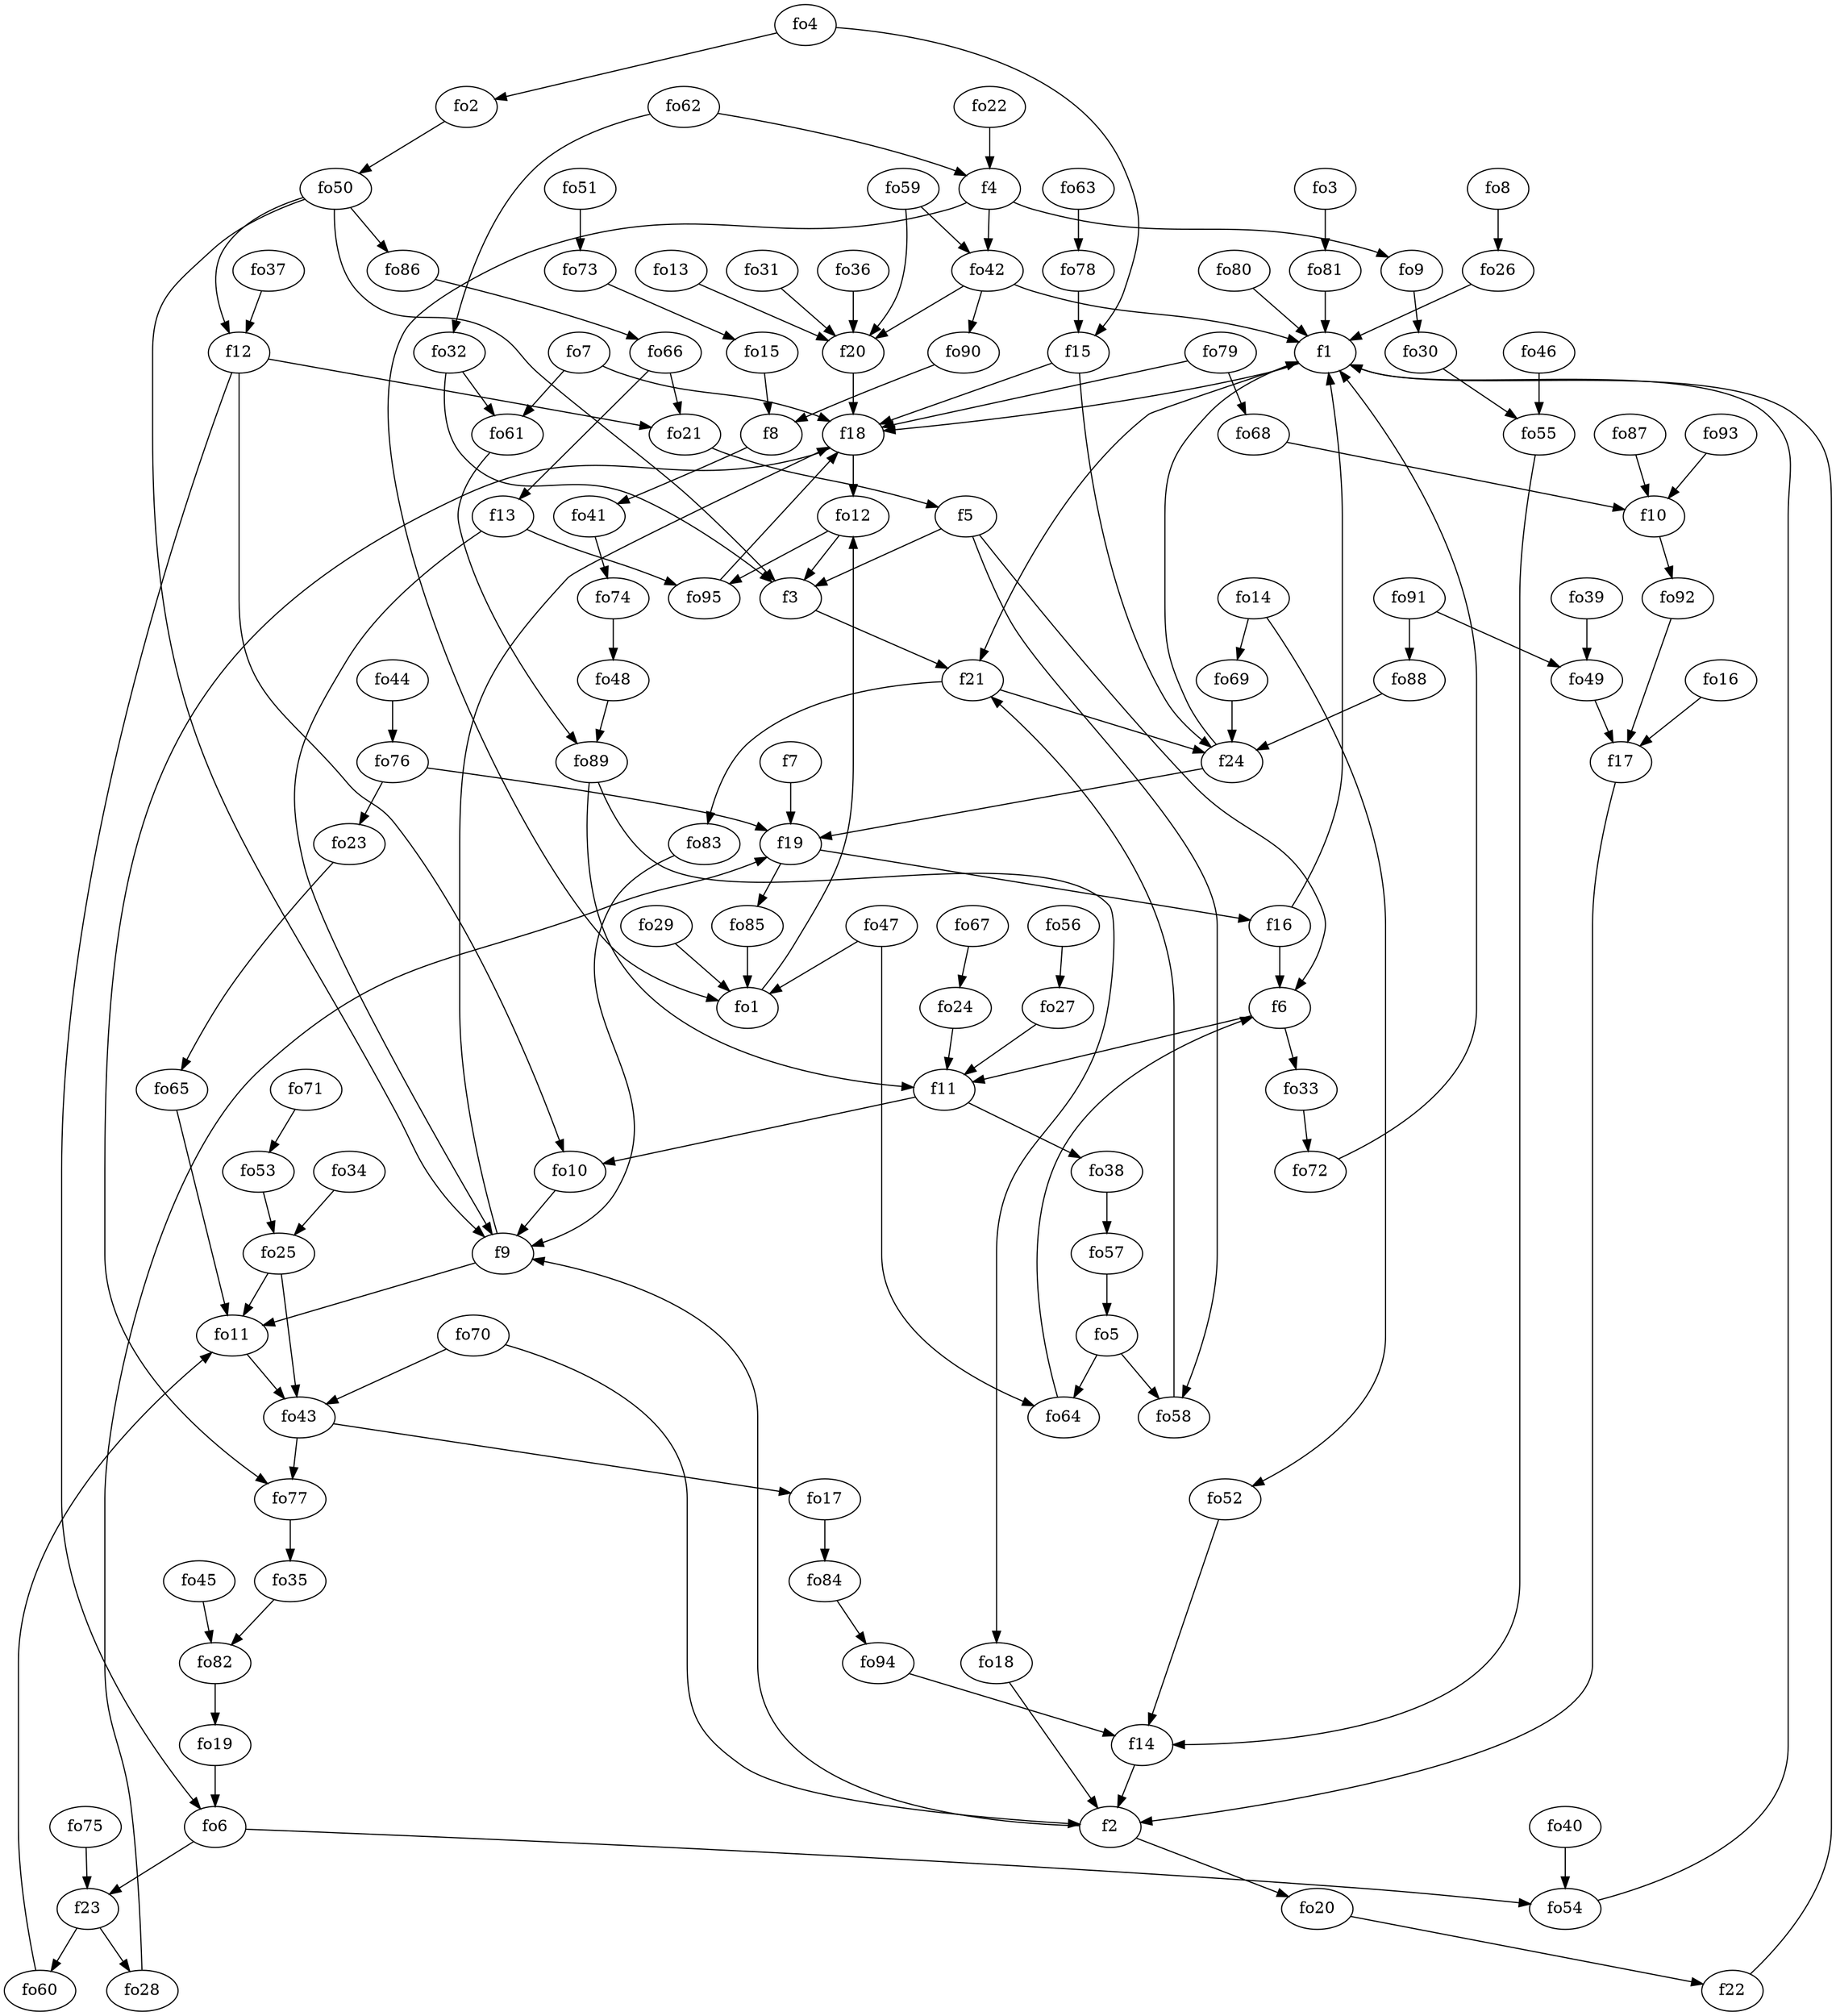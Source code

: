 strict digraph  {
f1;
f2;
f3;
f4;
f5;
f6;
f7;
f8;
f9;
f10;
f11;
f12;
f13;
f14;
f15;
f16;
f17;
f18;
f19;
f20;
f21;
f22;
f23;
f24;
fo1;
fo2;
fo3;
fo4;
fo5;
fo6;
fo7;
fo8;
fo9;
fo10;
fo11;
fo12;
fo13;
fo14;
fo15;
fo16;
fo17;
fo18;
fo19;
fo20;
fo21;
fo22;
fo23;
fo24;
fo25;
fo26;
fo27;
fo28;
fo29;
fo30;
fo31;
fo32;
fo33;
fo34;
fo35;
fo36;
fo37;
fo38;
fo39;
fo40;
fo41;
fo42;
fo43;
fo44;
fo45;
fo46;
fo47;
fo48;
fo49;
fo50;
fo51;
fo52;
fo53;
fo54;
fo55;
fo56;
fo57;
fo58;
fo59;
fo60;
fo61;
fo62;
fo63;
fo64;
fo65;
fo66;
fo67;
fo68;
fo69;
fo70;
fo71;
fo72;
fo73;
fo74;
fo75;
fo76;
fo77;
fo78;
fo79;
fo80;
fo81;
fo82;
fo83;
fo84;
fo85;
fo86;
fo87;
fo88;
fo89;
fo90;
fo91;
fo92;
fo93;
fo94;
fo95;
f1 -> f21  [weight=2];
f1 -> f18  [weight=2];
f2 -> f9  [weight=2];
f2 -> fo20  [weight=2];
f3 -> f21  [weight=2];
f4 -> fo9  [weight=2];
f4 -> fo1  [weight=2];
f4 -> fo42  [weight=2];
f5 -> fo58  [weight=2];
f5 -> f6  [weight=2];
f5 -> f3  [weight=2];
f6 -> f11  [weight=2];
f6 -> fo33  [weight=2];
f7 -> f19  [weight=2];
f8 -> fo41  [weight=2];
f9 -> f18  [weight=2];
f9 -> fo11  [weight=2];
f10 -> fo92  [weight=2];
f11 -> fo38  [weight=2];
f11 -> fo10  [weight=2];
f12 -> fo21  [weight=2];
f12 -> fo10  [weight=2];
f12 -> fo6  [weight=2];
f13 -> f9  [weight=2];
f13 -> fo95  [weight=2];
f14 -> f2  [weight=2];
f15 -> f24  [weight=2];
f15 -> f18  [weight=2];
f16 -> f6  [weight=2];
f16 -> f1  [weight=2];
f17 -> f2  [weight=2];
f18 -> fo77  [weight=2];
f18 -> fo12  [weight=2];
f19 -> fo85  [weight=2];
f19 -> f16  [weight=2];
f20 -> f18  [weight=2];
f21 -> fo83  [weight=2];
f21 -> f24  [weight=2];
f22 -> f1  [weight=2];
f23 -> fo28  [weight=2];
f23 -> fo60  [weight=2];
f24 -> f1  [weight=2];
f24 -> f19  [weight=2];
fo1 -> fo12  [weight=2];
fo2 -> fo50  [weight=2];
fo3 -> fo81  [weight=2];
fo4 -> f15  [weight=2];
fo4 -> fo2  [weight=2];
fo5 -> fo58  [weight=2];
fo5 -> fo64  [weight=2];
fo6 -> fo54  [weight=2];
fo6 -> f23  [weight=2];
fo7 -> f18  [weight=2];
fo7 -> fo61  [weight=2];
fo8 -> fo26  [weight=2];
fo9 -> fo30  [weight=2];
fo10 -> f9  [weight=2];
fo11 -> fo43  [weight=2];
fo12 -> f3  [weight=2];
fo12 -> fo95  [weight=2];
fo13 -> f20  [weight=2];
fo14 -> fo69  [weight=2];
fo14 -> fo52  [weight=2];
fo15 -> f8  [weight=2];
fo16 -> f17  [weight=2];
fo17 -> fo84  [weight=2];
fo18 -> f2  [weight=2];
fo19 -> fo6  [weight=2];
fo20 -> f22  [weight=2];
fo21 -> f5  [weight=2];
fo22 -> f4  [weight=2];
fo23 -> fo65  [weight=2];
fo24 -> f11  [weight=2];
fo25 -> fo11  [weight=2];
fo25 -> fo43  [weight=2];
fo26 -> f1  [weight=2];
fo27 -> f11  [weight=2];
fo28 -> f19  [weight=2];
fo29 -> fo1  [weight=2];
fo30 -> fo55  [weight=2];
fo31 -> f20  [weight=2];
fo32 -> f3  [weight=2];
fo32 -> fo61  [weight=2];
fo33 -> fo72  [weight=2];
fo34 -> fo25  [weight=2];
fo35 -> fo82  [weight=2];
fo36 -> f20  [weight=2];
fo37 -> f12  [weight=2];
fo38 -> fo57  [weight=2];
fo39 -> fo49  [weight=2];
fo40 -> fo54  [weight=2];
fo41 -> fo74  [weight=2];
fo42 -> f1  [weight=2];
fo42 -> fo90  [weight=2];
fo42 -> f20  [weight=2];
fo43 -> fo17  [weight=2];
fo43 -> fo77  [weight=2];
fo44 -> fo76  [weight=2];
fo45 -> fo82  [weight=2];
fo46 -> fo55  [weight=2];
fo47 -> fo1  [weight=2];
fo47 -> fo64  [weight=2];
fo48 -> fo89  [weight=2];
fo49 -> f17  [weight=2];
fo50 -> f3  [weight=2];
fo50 -> f12  [weight=2];
fo50 -> f9  [weight=2];
fo50 -> fo86  [weight=2];
fo51 -> fo73  [weight=2];
fo52 -> f14  [weight=2];
fo53 -> fo25  [weight=2];
fo54 -> f1  [weight=2];
fo55 -> f14  [weight=2];
fo56 -> fo27  [weight=2];
fo57 -> fo5  [weight=2];
fo58 -> f21  [weight=2];
fo59 -> fo42  [weight=2];
fo59 -> f20  [weight=2];
fo60 -> fo11  [weight=2];
fo61 -> fo89  [weight=2];
fo62 -> f4  [weight=2];
fo62 -> fo32  [weight=2];
fo63 -> fo78  [weight=2];
fo64 -> f6  [weight=2];
fo65 -> fo11  [weight=2];
fo66 -> f13  [weight=2];
fo66 -> fo21  [weight=2];
fo67 -> fo24  [weight=2];
fo68 -> f10  [weight=2];
fo69 -> f24  [weight=2];
fo70 -> f2  [weight=2];
fo70 -> fo43  [weight=2];
fo71 -> fo53  [weight=2];
fo72 -> f1  [weight=2];
fo73 -> fo15  [weight=2];
fo74 -> fo48  [weight=2];
fo75 -> f23  [weight=2];
fo76 -> f19  [weight=2];
fo76 -> fo23  [weight=2];
fo77 -> fo35  [weight=2];
fo78 -> f15  [weight=2];
fo79 -> f18  [weight=2];
fo79 -> fo68  [weight=2];
fo80 -> f1  [weight=2];
fo81 -> f1  [weight=2];
fo82 -> fo19  [weight=2];
fo83 -> f9  [weight=2];
fo84 -> fo94  [weight=2];
fo85 -> fo1  [weight=2];
fo86 -> fo66  [weight=2];
fo87 -> f10  [weight=2];
fo88 -> f24  [weight=2];
fo89 -> f11  [weight=2];
fo89 -> fo18  [weight=2];
fo90 -> f8  [weight=2];
fo91 -> fo88  [weight=2];
fo91 -> fo49  [weight=2];
fo92 -> f17  [weight=2];
fo93 -> f10  [weight=2];
fo94 -> f14  [weight=2];
fo95 -> f18  [weight=2];
}
